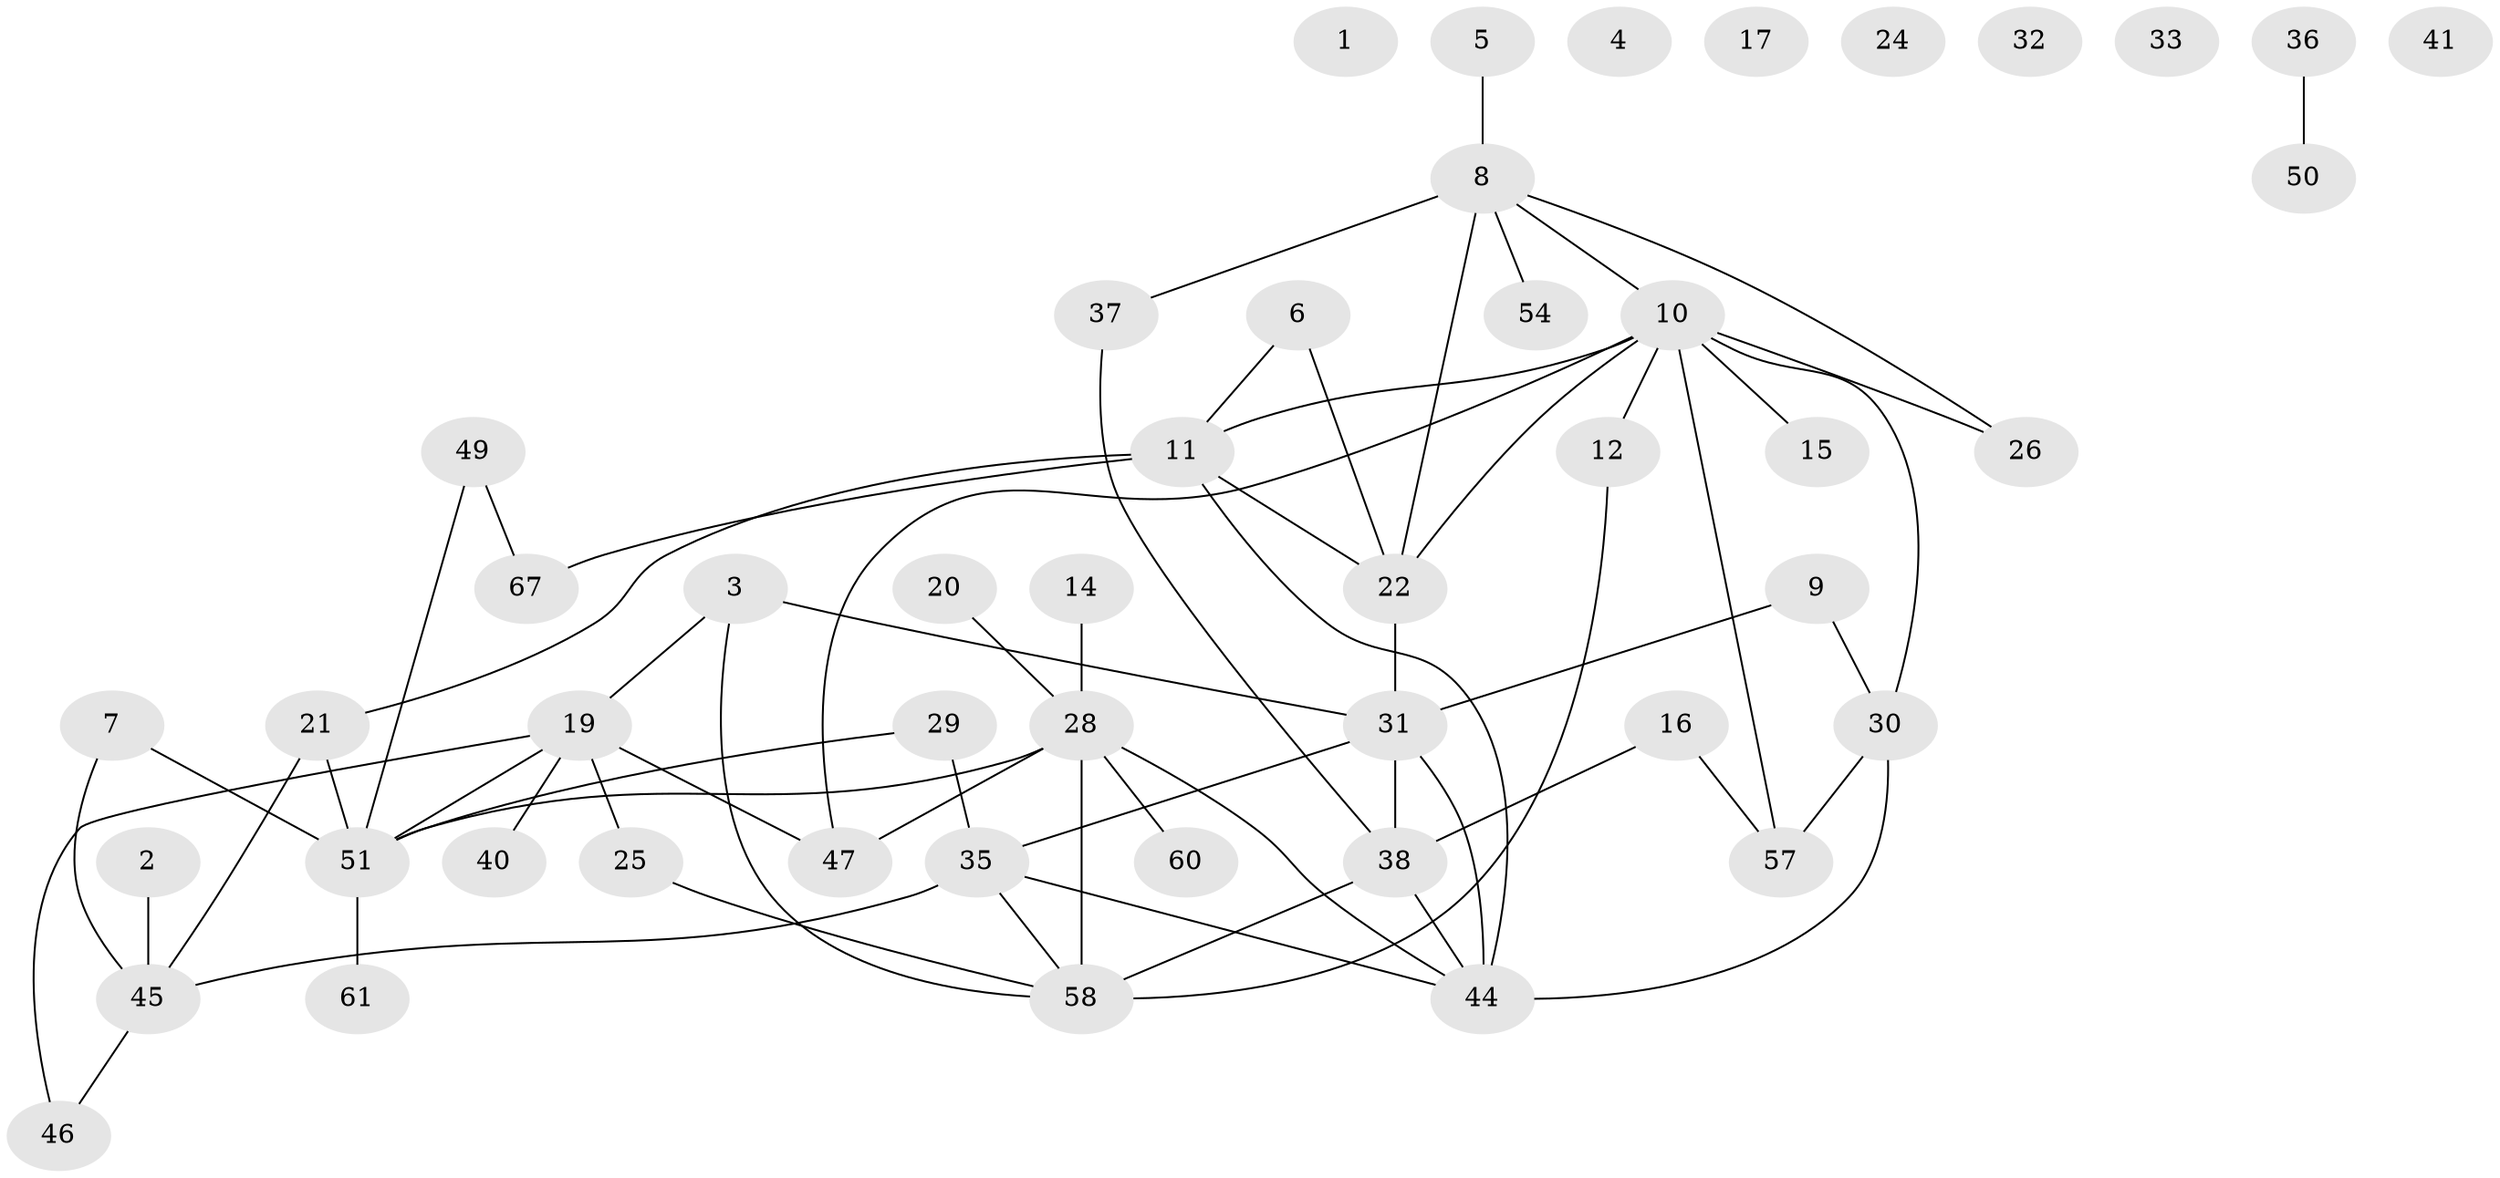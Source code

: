 // Generated by graph-tools (version 1.1) at 2025/23/03/03/25 07:23:27]
// undirected, 48 vertices, 65 edges
graph export_dot {
graph [start="1"]
  node [color=gray90,style=filled];
  1;
  2;
  3 [super="+18"];
  4 [super="+55"];
  5;
  6;
  7 [super="+23"];
  8 [super="+64"];
  9;
  10 [super="+13"];
  11 [super="+62"];
  12;
  14;
  15;
  16;
  17;
  19 [super="+53"];
  20;
  21 [super="+48"];
  22 [super="+39"];
  24;
  25;
  26 [super="+27"];
  28 [super="+65"];
  29;
  30 [super="+34"];
  31 [super="+43"];
  32;
  33;
  35 [super="+42"];
  36;
  37;
  38 [super="+56"];
  40;
  41;
  44 [super="+69"];
  45 [super="+52"];
  46;
  47;
  49 [super="+63"];
  50 [super="+66"];
  51 [super="+70"];
  54;
  57 [super="+59"];
  58 [super="+68"];
  60;
  61;
  67;
  2 -- 45;
  3 -- 31 [weight=2];
  3 -- 19;
  3 -- 58;
  5 -- 8;
  6 -- 11;
  6 -- 22;
  7 -- 51;
  7 -- 45;
  8 -- 10;
  8 -- 26;
  8 -- 37;
  8 -- 22 [weight=2];
  8 -- 54;
  9 -- 30;
  9 -- 31;
  10 -- 11;
  10 -- 15;
  10 -- 22;
  10 -- 47;
  10 -- 26;
  10 -- 12;
  10 -- 30;
  10 -- 57;
  11 -- 22;
  11 -- 67;
  11 -- 44;
  11 -- 21;
  12 -- 58;
  14 -- 28;
  16 -- 38;
  16 -- 57;
  19 -- 25;
  19 -- 46;
  19 -- 47;
  19 -- 51;
  19 -- 40;
  20 -- 28;
  21 -- 45;
  21 -- 51;
  22 -- 31;
  25 -- 58;
  28 -- 60;
  28 -- 58 [weight=2];
  28 -- 51;
  28 -- 47;
  28 -- 44;
  29 -- 35;
  29 -- 51;
  30 -- 57;
  30 -- 44;
  31 -- 35;
  31 -- 38;
  31 -- 44;
  35 -- 58;
  35 -- 45;
  35 -- 44;
  36 -- 50;
  37 -- 38;
  38 -- 58;
  38 -- 44;
  45 -- 46;
  49 -- 67;
  49 -- 51;
  51 -- 61;
}
